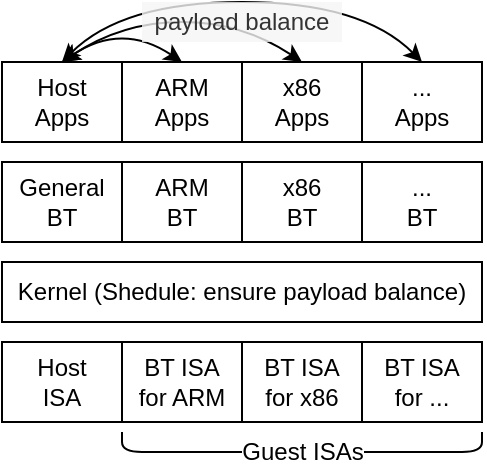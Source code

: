 <?xml version="1.0"?>
<mxfile version="15.7.3" type="device">
  <diagram id="z5VwzeGngOqF_WvotEdR" name="Page-1">
    <mxGraphModel dx="2" dy="1" grid="1" gridSize="10" guides="1" tooltips="1" connect="1" arrows="1" fold="1" page="1" pageScale="1" pageWidth="850" pageHeight="1100" math="0" shadow="0">
      <root>
        <mxCell id="0"/>
        <mxCell id="1" parent="0"/>
        <mxCell id="YkckIPpV0cWsv0fzoz1E-1" value="Host&lt;br&gt;ISA" style="rounded=0;whiteSpace=wrap;html=1;" parent="1" vertex="1">
          <mxGeometry x="80" y="210" width="60" height="40" as="geometry"/>
        </mxCell>
        <mxCell id="YkckIPpV0cWsv0fzoz1E-2" value="BT ISA&lt;br&gt;for ARM" style="rounded=0;whiteSpace=wrap;html=1;" parent="1" vertex="1">
          <mxGeometry x="140" y="210" width="60" height="40" as="geometry"/>
        </mxCell>
        <mxCell id="YkckIPpV0cWsv0fzoz1E-3" value="Kernel (Shedule: ensure payload balance)" style="rounded=0;whiteSpace=wrap;html=1;" parent="1" vertex="1">
          <mxGeometry x="80" y="170" width="240" height="30" as="geometry"/>
        </mxCell>
        <mxCell id="YkckIPpV0cWsv0fzoz1E-4" value="BT ISA&lt;br&gt;for x86" style="rounded=0;whiteSpace=wrap;html=1;" parent="1" vertex="1">
          <mxGeometry x="200" y="210" width="60" height="40" as="geometry"/>
        </mxCell>
        <mxCell id="YkckIPpV0cWsv0fzoz1E-5" value="BT ISA&lt;br&gt;for ..." style="rounded=0;whiteSpace=wrap;html=1;" parent="1" vertex="1">
          <mxGeometry x="260" y="210" width="60" height="40" as="geometry"/>
        </mxCell>
        <mxCell id="YkckIPpV0cWsv0fzoz1E-7" value="Host&lt;br&gt;Apps" style="rounded=0;whiteSpace=wrap;html=1;" parent="1" vertex="1">
          <mxGeometry x="80" y="70" width="60" height="40" as="geometry"/>
        </mxCell>
        <mxCell id="YkckIPpV0cWsv0fzoz1E-8" value="ARM&lt;br&gt;Apps" style="rounded=0;whiteSpace=wrap;html=1;" parent="1" vertex="1">
          <mxGeometry x="140" y="70" width="60" height="40" as="geometry"/>
        </mxCell>
        <mxCell id="YkckIPpV0cWsv0fzoz1E-9" value="x86&lt;br&gt;Apps" style="rounded=0;whiteSpace=wrap;html=1;" parent="1" vertex="1">
          <mxGeometry x="200" y="70" width="60" height="40" as="geometry"/>
        </mxCell>
        <mxCell id="YkckIPpV0cWsv0fzoz1E-10" value="...&lt;br&gt;Apps" style="rounded=0;whiteSpace=wrap;html=1;" parent="1" vertex="1">
          <mxGeometry x="260" y="70" width="60" height="40" as="geometry"/>
        </mxCell>
        <mxCell id="YkckIPpV0cWsv0fzoz1E-12" value="" style="endArrow=classic;html=1;fontSize=12;curved=1;exitX=0.5;exitY=0;exitDx=0;exitDy=0;entryX=0.5;entryY=0;entryDx=0;entryDy=0;startArrow=classic;startFill=1;" parent="1" source="YkckIPpV0cWsv0fzoz1E-10" target="YkckIPpV0cWsv0fzoz1E-7" edge="1">
          <mxGeometry width="50" height="50" relative="1" as="geometry">
            <mxPoint x="20" y="90" as="sourcePoint"/>
            <mxPoint x="70" y="40" as="targetPoint"/>
            <Array as="points">
              <mxPoint x="260" y="40"/>
              <mxPoint x="140" y="40"/>
            </Array>
          </mxGeometry>
        </mxCell>
        <mxCell id="YkckIPpV0cWsv0fzoz1E-13" value="" style="endArrow=classic;html=1;fontSize=12;curved=1;startArrow=classic;startFill=1;exitX=0.5;exitY=0;exitDx=0;exitDy=0;entryX=0.5;entryY=0;entryDx=0;entryDy=0;" parent="1" source="YkckIPpV0cWsv0fzoz1E-9" target="YkckIPpV0cWsv0fzoz1E-7" edge="1">
          <mxGeometry width="50" height="50" relative="1" as="geometry">
            <mxPoint x="230" y="130" as="sourcePoint"/>
            <mxPoint x="110" y="110" as="targetPoint"/>
            <Array as="points">
              <mxPoint x="200" y="50"/>
              <mxPoint x="140" y="50"/>
            </Array>
          </mxGeometry>
        </mxCell>
        <mxCell id="YkckIPpV0cWsv0fzoz1E-14" value="" style="endArrow=classic;html=1;fontSize=12;curved=1;exitX=0.5;exitY=0;exitDx=0;exitDy=0;entryX=0.5;entryY=0;entryDx=0;entryDy=0;startArrow=classic;startFill=1;" parent="1" source="YkckIPpV0cWsv0fzoz1E-8" target="YkckIPpV0cWsv0fzoz1E-7" edge="1">
          <mxGeometry width="50" height="50" relative="1" as="geometry">
            <mxPoint x="240" y="80" as="sourcePoint"/>
            <mxPoint x="120" y="80" as="targetPoint"/>
            <Array as="points">
              <mxPoint x="140" y="50"/>
            </Array>
          </mxGeometry>
        </mxCell>
        <mxCell id="YkckIPpV0cWsv0fzoz1E-16" value="payload balance" style="whiteSpace=wrap;html=1;fontSize=12;strokeColor=none;fillOpacity=80;fillColor=#f5f5f5;fontColor=#333333;" parent="1" vertex="1">
          <mxGeometry x="150" y="40" width="100" height="20" as="geometry"/>
        </mxCell>
        <mxCell id="YkckIPpV0cWsv0fzoz1E-17" value="General&lt;br&gt;BT" style="rounded=0;whiteSpace=wrap;html=1;" parent="1" vertex="1">
          <mxGeometry x="80" y="120" width="60" height="40" as="geometry"/>
        </mxCell>
        <mxCell id="YkckIPpV0cWsv0fzoz1E-18" value="ARM&lt;br&gt;BT" style="rounded=0;whiteSpace=wrap;html=1;" parent="1" vertex="1">
          <mxGeometry x="140" y="120" width="60" height="40" as="geometry"/>
        </mxCell>
        <mxCell id="YkckIPpV0cWsv0fzoz1E-19" value="x86&lt;br&gt;BT" style="rounded=0;whiteSpace=wrap;html=1;" parent="1" vertex="1">
          <mxGeometry x="200" y="120" width="60" height="40" as="geometry"/>
        </mxCell>
        <mxCell id="YkckIPpV0cWsv0fzoz1E-20" value="...&lt;br&gt;BT" style="rounded=0;whiteSpace=wrap;html=1;" parent="1" vertex="1">
          <mxGeometry x="260" y="120" width="60" height="40" as="geometry"/>
        </mxCell>
        <mxCell id="YkckIPpV0cWsv0fzoz1E-21" value="Guest ISAs" style="endArrow=none;html=1;fontSize=12;rounded=1;" parent="1" edge="1">
          <mxGeometry width="50" height="50" relative="1" as="geometry">
            <mxPoint x="140" y="255" as="sourcePoint"/>
            <mxPoint x="320" y="255" as="targetPoint"/>
            <Array as="points">
              <mxPoint x="140" y="265"/>
              <mxPoint x="320" y="265"/>
            </Array>
          </mxGeometry>
        </mxCell>
      </root>
    </mxGraphModel>
  </diagram>
</mxfile>
